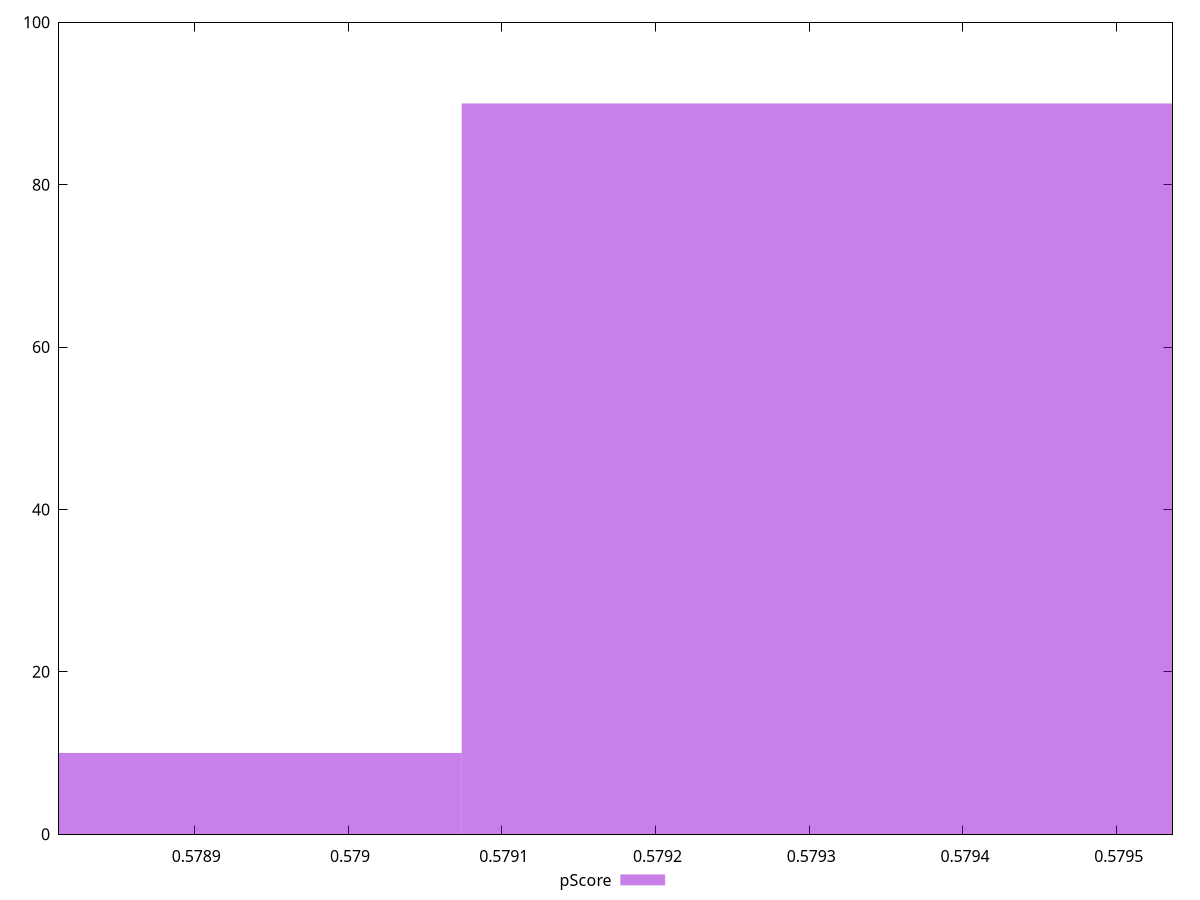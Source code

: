 reset

$pScore <<EOF
0.5788399102230432 10
0.5793078487115015 90
EOF

set key outside below
set boxwidth 0.00046793848845840186
set xrange [0.5788119477894059:0.579536319721314]
set yrange [0:100]
set trange [0:100]
set style fill transparent solid 0.5 noborder
set terminal svg size 640, 490 enhanced background rgb 'white'
set output "reports/report_00027_2021-02-24T12-40-31.850Z/dom-size/samples/astro/pScore/histogram.svg"

plot $pScore title "pScore" with boxes

reset

